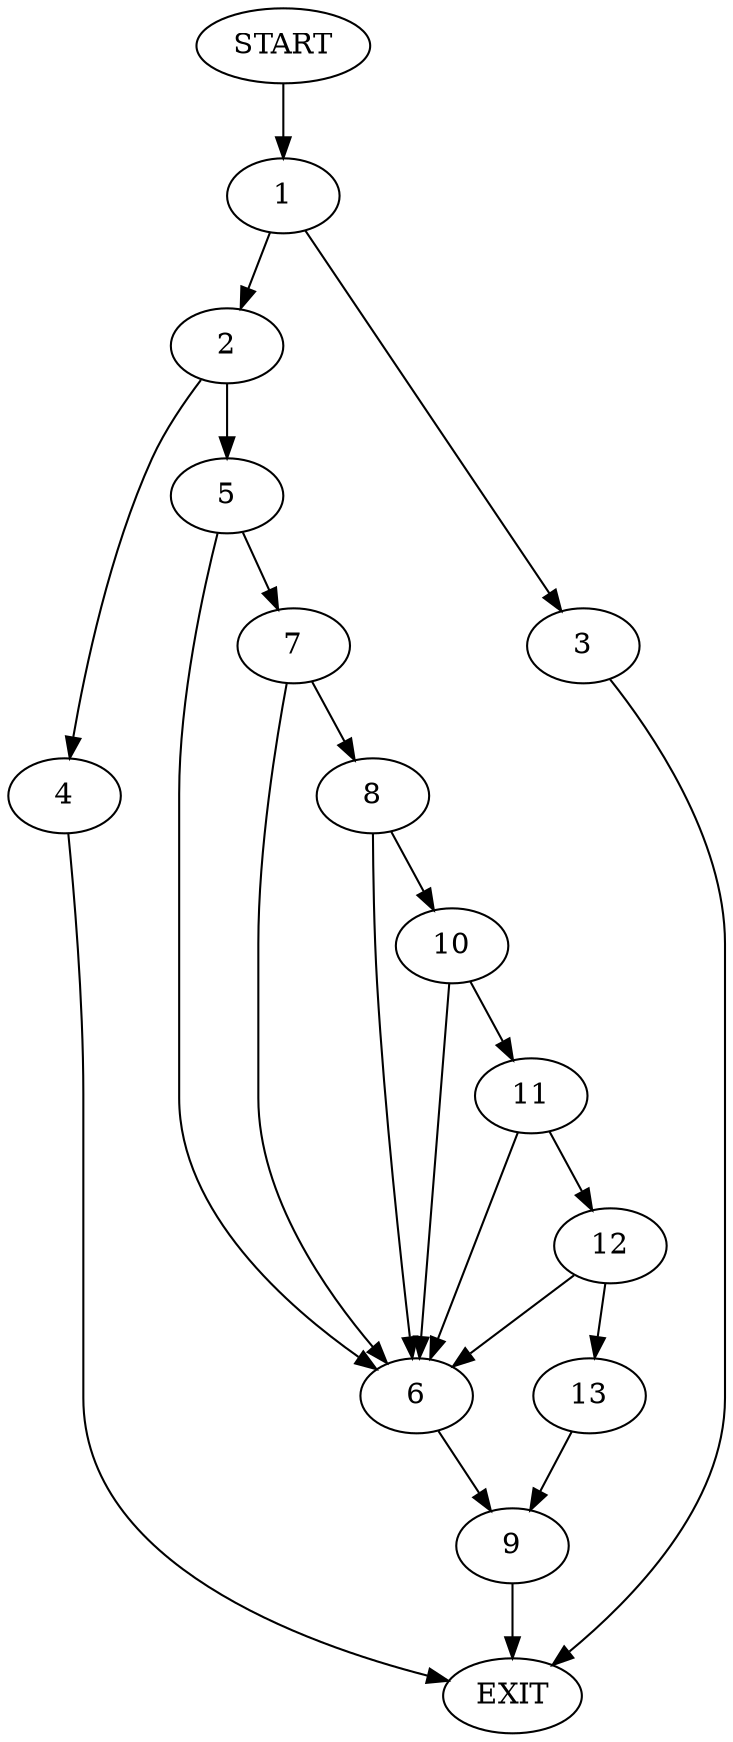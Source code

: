 digraph {
0 [label="START"]
14 [label="EXIT"]
0 -> 1
1 -> 2
1 -> 3
3 -> 14
2 -> 4
2 -> 5
5 -> 6
5 -> 7
4 -> 14
7 -> 6
7 -> 8
6 -> 9
8 -> 10
8 -> 6
10 -> 11
10 -> 6
11 -> 12
11 -> 6
12 -> 6
12 -> 13
13 -> 9
9 -> 14
}

